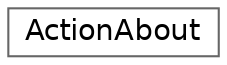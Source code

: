 digraph "Graphical Class Hierarchy"
{
 // LATEX_PDF_SIZE
  bgcolor="transparent";
  edge [fontname=Helvetica,fontsize=14,labelfontname=Helvetica,labelfontsize=14];
  node [fontname=Helvetica,fontsize=14,shape=box,height=0.2,width=0.4];
  rankdir="LR";
  Node0 [id="Node000000",label="ActionAbout",height=0.2,width=0.4,color="grey40", fillcolor="white", style="filled",URL="$d5/d43/classActionAbout.html",tooltip=" "];
}
